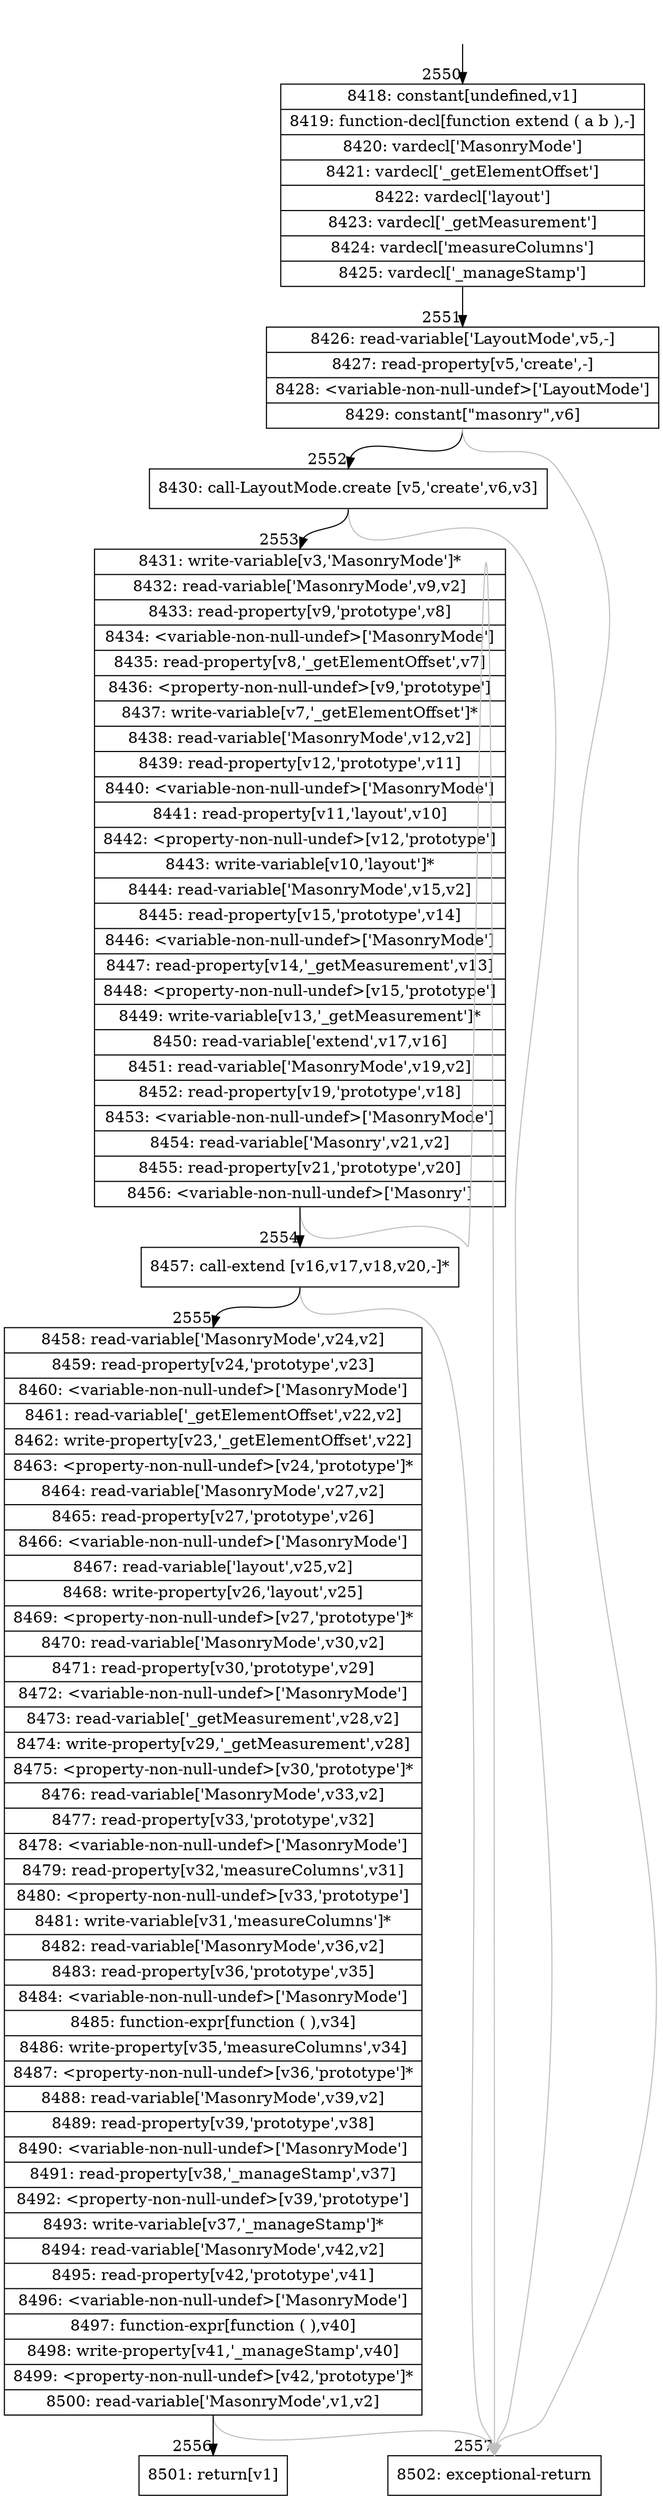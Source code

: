 digraph {
rankdir="TD"
BB_entry230[shape=none,label=""];
BB_entry230 -> BB2550 [tailport=s, headport=n, headlabel="    2550"]
BB2550 [shape=record label="{8418: constant[undefined,v1]|8419: function-decl[function extend ( a b ),-]|8420: vardecl['MasonryMode']|8421: vardecl['_getElementOffset']|8422: vardecl['layout']|8423: vardecl['_getMeasurement']|8424: vardecl['measureColumns']|8425: vardecl['_manageStamp']}" ] 
BB2550 -> BB2551 [tailport=s, headport=n, headlabel="      2551"]
BB2551 [shape=record label="{8426: read-variable['LayoutMode',v5,-]|8427: read-property[v5,'create',-]|8428: \<variable-non-null-undef\>['LayoutMode']|8429: constant[\"masonry\",v6]}" ] 
BB2551 -> BB2552 [tailport=s, headport=n, headlabel="      2552"]
BB2551 -> BB2557 [tailport=s, headport=n, color=gray, headlabel="      2557"]
BB2552 [shape=record label="{8430: call-LayoutMode.create [v5,'create',v6,v3]}" ] 
BB2552 -> BB2553 [tailport=s, headport=n, headlabel="      2553"]
BB2552 -> BB2557 [tailport=s, headport=n, color=gray]
BB2553 [shape=record label="{8431: write-variable[v3,'MasonryMode']*|8432: read-variable['MasonryMode',v9,v2]|8433: read-property[v9,'prototype',v8]|8434: \<variable-non-null-undef\>['MasonryMode']|8435: read-property[v8,'_getElementOffset',v7]|8436: \<property-non-null-undef\>[v9,'prototype']|8437: write-variable[v7,'_getElementOffset']*|8438: read-variable['MasonryMode',v12,v2]|8439: read-property[v12,'prototype',v11]|8440: \<variable-non-null-undef\>['MasonryMode']|8441: read-property[v11,'layout',v10]|8442: \<property-non-null-undef\>[v12,'prototype']|8443: write-variable[v10,'layout']*|8444: read-variable['MasonryMode',v15,v2]|8445: read-property[v15,'prototype',v14]|8446: \<variable-non-null-undef\>['MasonryMode']|8447: read-property[v14,'_getMeasurement',v13]|8448: \<property-non-null-undef\>[v15,'prototype']|8449: write-variable[v13,'_getMeasurement']*|8450: read-variable['extend',v17,v16]|8451: read-variable['MasonryMode',v19,v2]|8452: read-property[v19,'prototype',v18]|8453: \<variable-non-null-undef\>['MasonryMode']|8454: read-variable['Masonry',v21,v2]|8455: read-property[v21,'prototype',v20]|8456: \<variable-non-null-undef\>['Masonry']}" ] 
BB2553 -> BB2554 [tailport=s, headport=n, headlabel="      2554"]
BB2553 -> BB2557 [tailport=s, headport=n, color=gray]
BB2554 [shape=record label="{8457: call-extend [v16,v17,v18,v20,-]*}" ] 
BB2554 -> BB2555 [tailport=s, headport=n, headlabel="      2555"]
BB2554 -> BB2557 [tailport=s, headport=n, color=gray]
BB2555 [shape=record label="{8458: read-variable['MasonryMode',v24,v2]|8459: read-property[v24,'prototype',v23]|8460: \<variable-non-null-undef\>['MasonryMode']|8461: read-variable['_getElementOffset',v22,v2]|8462: write-property[v23,'_getElementOffset',v22]|8463: \<property-non-null-undef\>[v24,'prototype']*|8464: read-variable['MasonryMode',v27,v2]|8465: read-property[v27,'prototype',v26]|8466: \<variable-non-null-undef\>['MasonryMode']|8467: read-variable['layout',v25,v2]|8468: write-property[v26,'layout',v25]|8469: \<property-non-null-undef\>[v27,'prototype']*|8470: read-variable['MasonryMode',v30,v2]|8471: read-property[v30,'prototype',v29]|8472: \<variable-non-null-undef\>['MasonryMode']|8473: read-variable['_getMeasurement',v28,v2]|8474: write-property[v29,'_getMeasurement',v28]|8475: \<property-non-null-undef\>[v30,'prototype']*|8476: read-variable['MasonryMode',v33,v2]|8477: read-property[v33,'prototype',v32]|8478: \<variable-non-null-undef\>['MasonryMode']|8479: read-property[v32,'measureColumns',v31]|8480: \<property-non-null-undef\>[v33,'prototype']|8481: write-variable[v31,'measureColumns']*|8482: read-variable['MasonryMode',v36,v2]|8483: read-property[v36,'prototype',v35]|8484: \<variable-non-null-undef\>['MasonryMode']|8485: function-expr[function ( ),v34]|8486: write-property[v35,'measureColumns',v34]|8487: \<property-non-null-undef\>[v36,'prototype']*|8488: read-variable['MasonryMode',v39,v2]|8489: read-property[v39,'prototype',v38]|8490: \<variable-non-null-undef\>['MasonryMode']|8491: read-property[v38,'_manageStamp',v37]|8492: \<property-non-null-undef\>[v39,'prototype']|8493: write-variable[v37,'_manageStamp']*|8494: read-variable['MasonryMode',v42,v2]|8495: read-property[v42,'prototype',v41]|8496: \<variable-non-null-undef\>['MasonryMode']|8497: function-expr[function ( ),v40]|8498: write-property[v41,'_manageStamp',v40]|8499: \<property-non-null-undef\>[v42,'prototype']*|8500: read-variable['MasonryMode',v1,v2]}" ] 
BB2555 -> BB2556 [tailport=s, headport=n, headlabel="      2556"]
BB2555 -> BB2557 [tailport=s, headport=n, color=gray]
BB2556 [shape=record label="{8501: return[v1]}" ] 
BB2557 [shape=record label="{8502: exceptional-return}" ] 
//#$~ 3507
}
